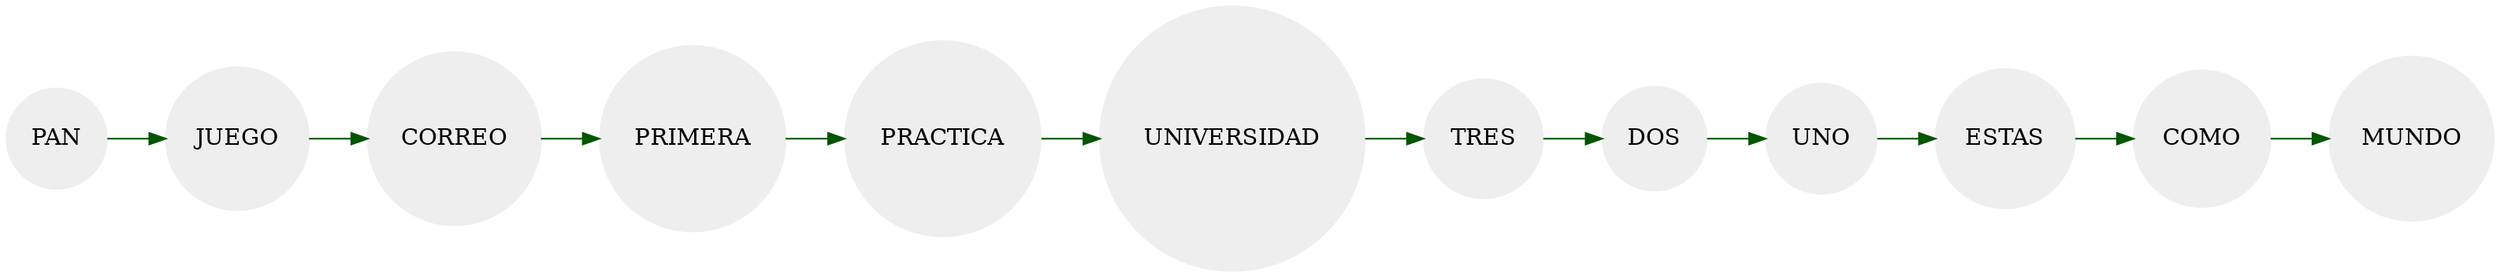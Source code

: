 digraph grafo {
node [shape=circle];
node [style=filled];
node [fillcolor="#EEEEEE"];
node [color="#EEEEEE"];
edge [color="#005500   #214a89"];
PAN->JUEGO;
JUEGO->CORREO;
CORREO->PRIMERA;
PRIMERA->PRACTICA;
PRACTICA->UNIVERSIDAD;
UNIVERSIDAD->TRES;
TRES->DOS;
DOS->UNO;
UNO->ESTAS;
ESTAS->COMO;
COMO->MUNDO;

rankdir=LR;}
